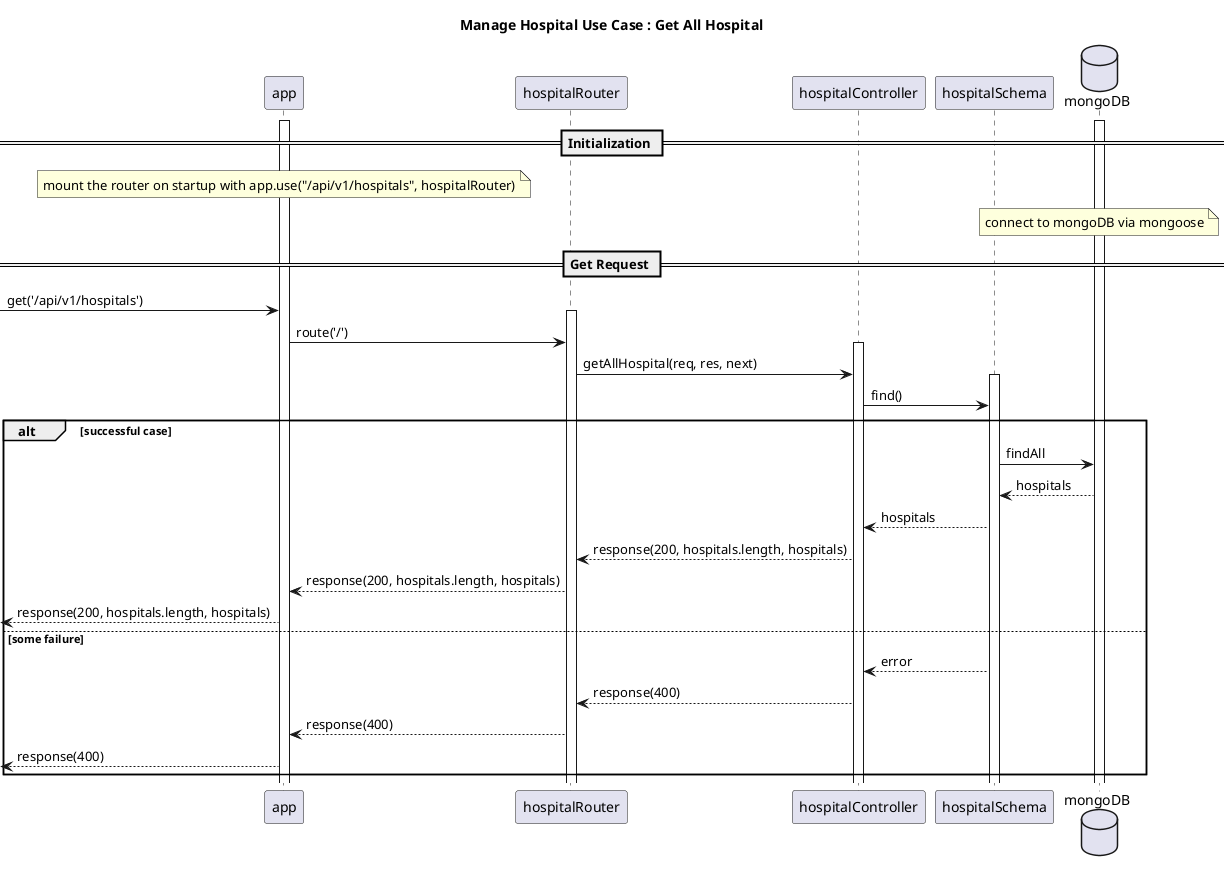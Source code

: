 @startuml

title Manage Hospital Use Case : Get All Hospital

== Initialization ==
note over app : mount the router on startup with app.use("/api/v1/hospitals", hospitalRouter)
activate app

Database mongoDB
note over mongoDB : connect to mongoDB via mongoose
activate mongoDB

== Get Request ==
-> app: get('/api/v1/hospitals')

activate hospitalRouter
app -> hospitalRouter: route('/')

activate hospitalController
hospitalRouter -> hospitalController: getAllHospital(req, res, next)

activate hospitalSchema
hospitalController -> hospitalSchema: find()

alt successful case
    Database mongoDB

    hospitalSchema -> mongoDB : findAll
    mongoDB --> hospitalSchema : hospitals
    hospitalSchema --> hospitalController : hospitals
    hospitalController --> hospitalRouter : response(200, hospitals.length, hospitals)
    hospitalRouter --> app : response(200, hospitals.length, hospitals)
    <-- app : response(200, hospitals.length, hospitals)

else some failure
    hospitalSchema --> hospitalController : error
    hospitalController --> hospitalRouter : response(400)
    hospitalRouter --> app : response(400)
    <-- app : response(400)
end
@enduml